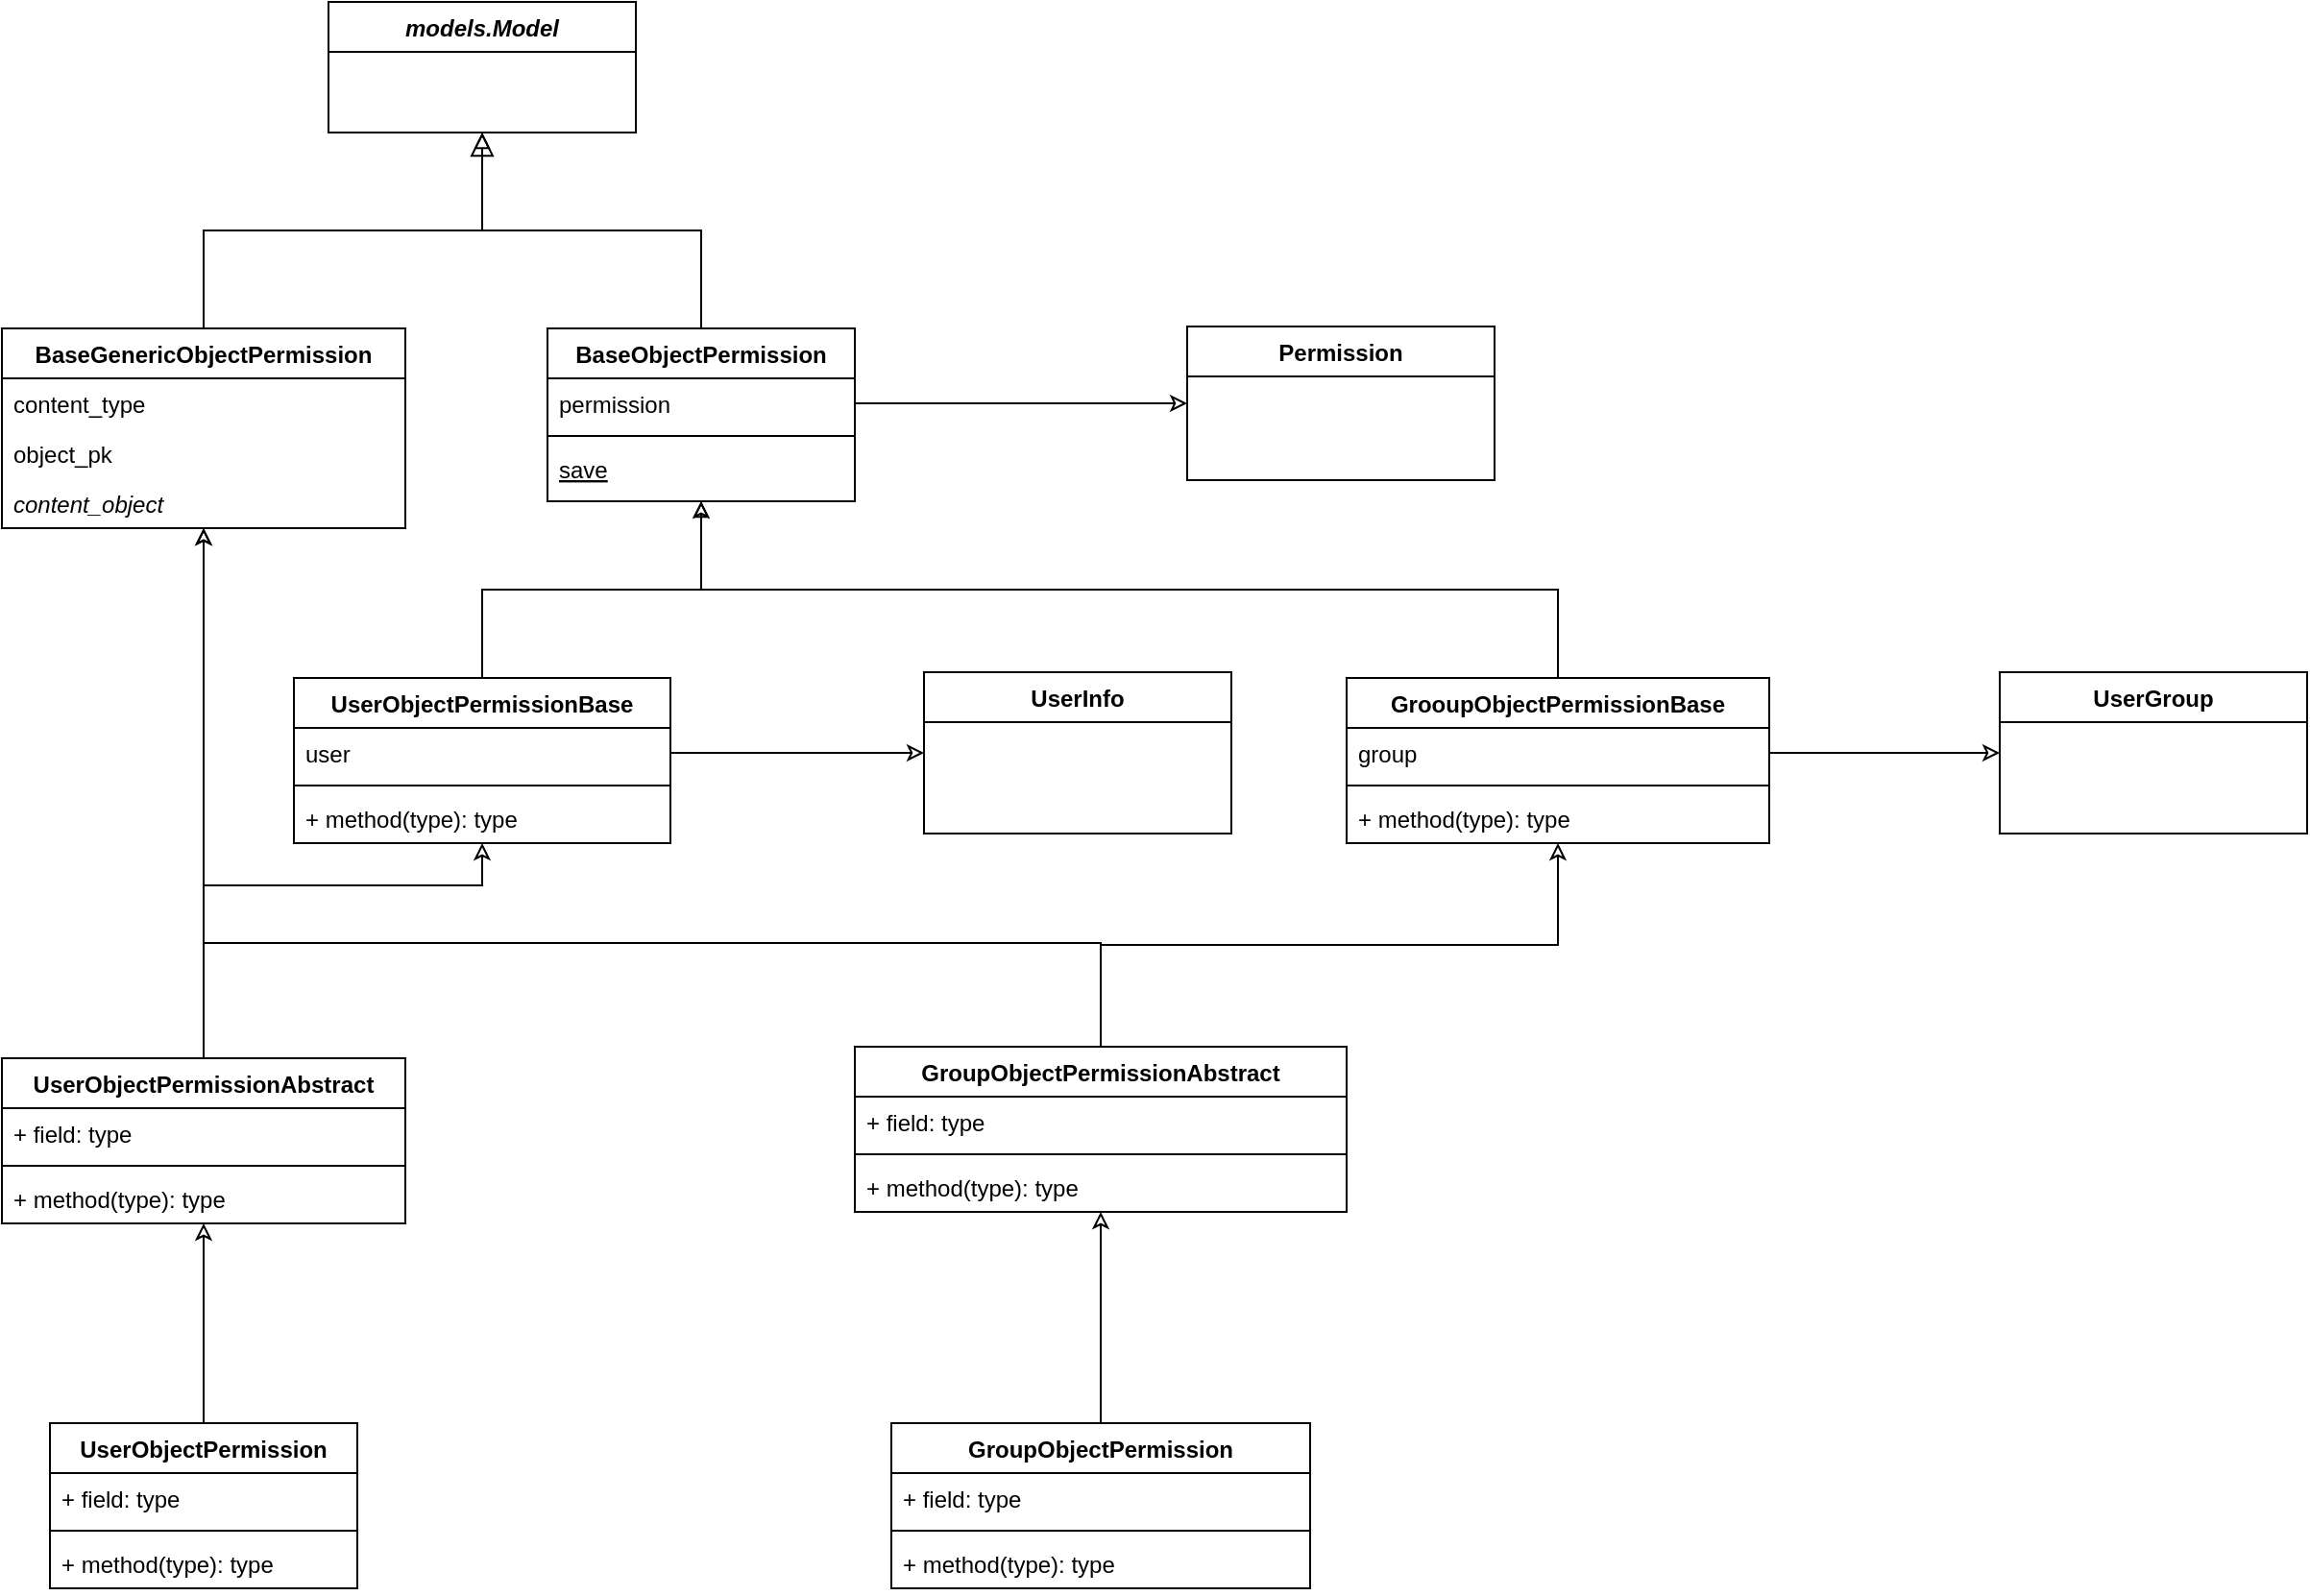 <mxfile version="14.6.1" type="github">
  <diagram id="C5RBs43oDa-KdzZeNtuy" name="Page-1">
    <mxGraphModel dx="1165" dy="645" grid="1" gridSize="10" guides="1" tooltips="1" connect="1" arrows="1" fold="1" page="1" pageScale="1" pageWidth="827" pageHeight="1169" math="0" shadow="0">
      <root>
        <mxCell id="WIyWlLk6GJQsqaUBKTNV-0" />
        <mxCell id="WIyWlLk6GJQsqaUBKTNV-1" parent="WIyWlLk6GJQsqaUBKTNV-0" />
        <mxCell id="zkfFHV4jXpPFQw0GAbJ--0" value="models.Model" style="swimlane;fontStyle=3;align=center;verticalAlign=top;childLayout=stackLayout;horizontal=1;startSize=26;horizontalStack=0;resizeParent=1;resizeLast=0;collapsible=1;marginBottom=0;rounded=0;shadow=0;strokeWidth=1;" parent="WIyWlLk6GJQsqaUBKTNV-1" vertex="1">
          <mxGeometry x="220" y="190" width="160" height="68" as="geometry">
            <mxRectangle x="230" y="140" width="160" height="26" as="alternateBounds" />
          </mxGeometry>
        </mxCell>
        <mxCell id="zkfFHV4jXpPFQw0GAbJ--6" value="BaseObjectPermission" style="swimlane;fontStyle=1;align=center;verticalAlign=top;childLayout=stackLayout;horizontal=1;startSize=26;horizontalStack=0;resizeParent=1;resizeLast=0;collapsible=1;marginBottom=0;rounded=0;shadow=0;strokeWidth=1;labelBackgroundColor=none;" parent="WIyWlLk6GJQsqaUBKTNV-1" vertex="1">
          <mxGeometry x="334" y="360" width="160" height="90" as="geometry">
            <mxRectangle x="130" y="380" width="160" height="26" as="alternateBounds" />
          </mxGeometry>
        </mxCell>
        <mxCell id="zkfFHV4jXpPFQw0GAbJ--7" value="permission" style="text;align=left;verticalAlign=top;spacingLeft=4;spacingRight=4;overflow=hidden;rotatable=0;points=[[0,0.5],[1,0.5]];portConstraint=eastwest;" parent="zkfFHV4jXpPFQw0GAbJ--6" vertex="1">
          <mxGeometry y="26" width="160" height="26" as="geometry" />
        </mxCell>
        <mxCell id="zkfFHV4jXpPFQw0GAbJ--9" value="" style="line;html=1;strokeWidth=1;align=left;verticalAlign=middle;spacingTop=-1;spacingLeft=3;spacingRight=3;rotatable=0;labelPosition=right;points=[];portConstraint=eastwest;" parent="zkfFHV4jXpPFQw0GAbJ--6" vertex="1">
          <mxGeometry y="52" width="160" height="8" as="geometry" />
        </mxCell>
        <mxCell id="zkfFHV4jXpPFQw0GAbJ--10" value="save" style="text;align=left;verticalAlign=top;spacingLeft=4;spacingRight=4;overflow=hidden;rotatable=0;points=[[0,0.5],[1,0.5]];portConstraint=eastwest;fontStyle=4" parent="zkfFHV4jXpPFQw0GAbJ--6" vertex="1">
          <mxGeometry y="60" width="160" height="26" as="geometry" />
        </mxCell>
        <mxCell id="zkfFHV4jXpPFQw0GAbJ--12" value="" style="endArrow=block;endSize=10;endFill=0;shadow=0;strokeWidth=1;rounded=0;edgeStyle=elbowEdgeStyle;elbow=vertical;" parent="WIyWlLk6GJQsqaUBKTNV-1" source="zkfFHV4jXpPFQw0GAbJ--6" target="zkfFHV4jXpPFQw0GAbJ--0" edge="1">
          <mxGeometry width="160" relative="1" as="geometry">
            <mxPoint x="200" y="203" as="sourcePoint" />
            <mxPoint x="200" y="203" as="targetPoint" />
          </mxGeometry>
        </mxCell>
        <mxCell id="xlyvP99gVt1MmRg6T-Zr-0" value="Permission" style="swimlane;fontStyle=1;align=center;verticalAlign=top;childLayout=stackLayout;horizontal=1;startSize=26;horizontalStack=0;resizeParent=1;resizeParentMax=0;resizeLast=0;collapsible=1;marginBottom=0;labelBackgroundColor=none;" vertex="1" parent="WIyWlLk6GJQsqaUBKTNV-1">
          <mxGeometry x="667" y="359" width="160" height="80" as="geometry" />
        </mxCell>
        <mxCell id="xlyvP99gVt1MmRg6T-Zr-4" style="edgeStyle=orthogonalEdgeStyle;rounded=0;orthogonalLoop=1;jettySize=auto;html=1;endArrow=classic;endFill=0;entryX=0;entryY=0.5;entryDx=0;entryDy=0;" edge="1" parent="WIyWlLk6GJQsqaUBKTNV-1" source="zkfFHV4jXpPFQw0GAbJ--7" target="xlyvP99gVt1MmRg6T-Zr-0">
          <mxGeometry relative="1" as="geometry">
            <mxPoint x="690" y="399" as="targetPoint" />
          </mxGeometry>
        </mxCell>
        <mxCell id="xlyvP99gVt1MmRg6T-Zr-9" style="edgeStyle=orthogonalEdgeStyle;rounded=0;orthogonalLoop=1;jettySize=auto;html=1;startArrow=none;startFill=0;endArrow=block;endFill=0;" edge="1" parent="WIyWlLk6GJQsqaUBKTNV-1" source="xlyvP99gVt1MmRg6T-Zr-5" target="zkfFHV4jXpPFQw0GAbJ--0">
          <mxGeometry relative="1" as="geometry" />
        </mxCell>
        <mxCell id="xlyvP99gVt1MmRg6T-Zr-5" value="BaseGenericObjectPermission" style="swimlane;fontStyle=1;align=center;verticalAlign=top;childLayout=stackLayout;horizontal=1;startSize=26;horizontalStack=0;resizeParent=1;resizeParentMax=0;resizeLast=0;collapsible=1;marginBottom=0;labelBackgroundColor=none;" vertex="1" parent="WIyWlLk6GJQsqaUBKTNV-1">
          <mxGeometry x="50" y="360" width="210" height="104" as="geometry" />
        </mxCell>
        <mxCell id="xlyvP99gVt1MmRg6T-Zr-10" value="content_type" style="text;strokeColor=none;fillColor=none;align=left;verticalAlign=top;spacingLeft=4;spacingRight=4;overflow=hidden;rotatable=0;points=[[0,0.5],[1,0.5]];portConstraint=eastwest;" vertex="1" parent="xlyvP99gVt1MmRg6T-Zr-5">
          <mxGeometry y="26" width="210" height="26" as="geometry" />
        </mxCell>
        <mxCell id="xlyvP99gVt1MmRg6T-Zr-16" value="object_pk" style="text;strokeColor=none;fillColor=none;align=left;verticalAlign=top;spacingLeft=4;spacingRight=4;overflow=hidden;rotatable=0;points=[[0,0.5],[1,0.5]];portConstraint=eastwest;" vertex="1" parent="xlyvP99gVt1MmRg6T-Zr-5">
          <mxGeometry y="52" width="210" height="26" as="geometry" />
        </mxCell>
        <mxCell id="xlyvP99gVt1MmRg6T-Zr-6" value="content_object" style="text;strokeColor=none;fillColor=none;align=left;verticalAlign=top;spacingLeft=4;spacingRight=4;overflow=hidden;rotatable=0;points=[[0,0.5],[1,0.5]];portConstraint=eastwest;fontStyle=2" vertex="1" parent="xlyvP99gVt1MmRg6T-Zr-5">
          <mxGeometry y="78" width="210" height="26" as="geometry" />
        </mxCell>
        <mxCell id="xlyvP99gVt1MmRg6T-Zr-21" style="edgeStyle=orthogonalEdgeStyle;rounded=0;orthogonalLoop=1;jettySize=auto;html=1;startArrow=none;startFill=0;endArrow=block;endFill=0;" edge="1" parent="WIyWlLk6GJQsqaUBKTNV-1" source="xlyvP99gVt1MmRg6T-Zr-17" target="zkfFHV4jXpPFQw0GAbJ--6">
          <mxGeometry relative="1" as="geometry" />
        </mxCell>
        <mxCell id="xlyvP99gVt1MmRg6T-Zr-17" value="UserObjectPermissionBase" style="swimlane;fontStyle=1;align=center;verticalAlign=top;childLayout=stackLayout;horizontal=1;startSize=26;horizontalStack=0;resizeParent=1;resizeParentMax=0;resizeLast=0;collapsible=1;marginBottom=0;labelBackgroundColor=none;" vertex="1" parent="WIyWlLk6GJQsqaUBKTNV-1">
          <mxGeometry x="202" y="542" width="196" height="86" as="geometry" />
        </mxCell>
        <mxCell id="xlyvP99gVt1MmRg6T-Zr-18" value="user" style="text;strokeColor=none;fillColor=none;align=left;verticalAlign=top;spacingLeft=4;spacingRight=4;overflow=hidden;rotatable=0;points=[[0,0.5],[1,0.5]];portConstraint=eastwest;" vertex="1" parent="xlyvP99gVt1MmRg6T-Zr-17">
          <mxGeometry y="26" width="196" height="26" as="geometry" />
        </mxCell>
        <mxCell id="xlyvP99gVt1MmRg6T-Zr-19" value="" style="line;strokeWidth=1;fillColor=none;align=left;verticalAlign=middle;spacingTop=-1;spacingLeft=3;spacingRight=3;rotatable=0;labelPosition=right;points=[];portConstraint=eastwest;" vertex="1" parent="xlyvP99gVt1MmRg6T-Zr-17">
          <mxGeometry y="52" width="196" height="8" as="geometry" />
        </mxCell>
        <mxCell id="xlyvP99gVt1MmRg6T-Zr-20" value="+ method(type): type" style="text;strokeColor=none;fillColor=none;align=left;verticalAlign=top;spacingLeft=4;spacingRight=4;overflow=hidden;rotatable=0;points=[[0,0.5],[1,0.5]];portConstraint=eastwest;" vertex="1" parent="xlyvP99gVt1MmRg6T-Zr-17">
          <mxGeometry y="60" width="196" height="26" as="geometry" />
        </mxCell>
        <mxCell id="xlyvP99gVt1MmRg6T-Zr-23" value="UserInfo" style="swimlane;fontStyle=1;align=center;verticalAlign=top;childLayout=stackLayout;horizontal=1;startSize=26;horizontalStack=0;resizeParent=1;resizeParentMax=0;resizeLast=0;collapsible=1;marginBottom=0;labelBackgroundColor=none;" vertex="1" parent="WIyWlLk6GJQsqaUBKTNV-1">
          <mxGeometry x="530" y="539" width="160" height="84" as="geometry" />
        </mxCell>
        <mxCell id="xlyvP99gVt1MmRg6T-Zr-27" style="edgeStyle=orthogonalEdgeStyle;rounded=0;orthogonalLoop=1;jettySize=auto;html=1;entryX=0;entryY=0.5;entryDx=0;entryDy=0;startArrow=none;startFill=0;endArrow=classic;endFill=0;" edge="1" parent="WIyWlLk6GJQsqaUBKTNV-1" source="xlyvP99gVt1MmRg6T-Zr-18" target="xlyvP99gVt1MmRg6T-Zr-23">
          <mxGeometry relative="1" as="geometry" />
        </mxCell>
        <mxCell id="xlyvP99gVt1MmRg6T-Zr-32" style="edgeStyle=orthogonalEdgeStyle;rounded=0;orthogonalLoop=1;jettySize=auto;html=1;startArrow=none;startFill=0;endArrow=classic;endFill=0;" edge="1" parent="WIyWlLk6GJQsqaUBKTNV-1" source="xlyvP99gVt1MmRg6T-Zr-28" target="xlyvP99gVt1MmRg6T-Zr-17">
          <mxGeometry relative="1" as="geometry">
            <Array as="points">
              <mxPoint x="155" y="650" />
              <mxPoint x="300" y="650" />
            </Array>
          </mxGeometry>
        </mxCell>
        <mxCell id="xlyvP99gVt1MmRg6T-Zr-33" style="edgeStyle=orthogonalEdgeStyle;rounded=0;orthogonalLoop=1;jettySize=auto;html=1;startArrow=none;startFill=0;endArrow=classic;endFill=0;" edge="1" parent="WIyWlLk6GJQsqaUBKTNV-1" source="xlyvP99gVt1MmRg6T-Zr-28" target="xlyvP99gVt1MmRg6T-Zr-5">
          <mxGeometry relative="1" as="geometry" />
        </mxCell>
        <mxCell id="xlyvP99gVt1MmRg6T-Zr-28" value="UserObjectPermissionAbstract" style="swimlane;fontStyle=1;align=center;verticalAlign=top;childLayout=stackLayout;horizontal=1;startSize=26;horizontalStack=0;resizeParent=1;resizeParentMax=0;resizeLast=0;collapsible=1;marginBottom=0;labelBackgroundColor=none;" vertex="1" parent="WIyWlLk6GJQsqaUBKTNV-1">
          <mxGeometry x="50" y="740" width="210" height="86" as="geometry" />
        </mxCell>
        <mxCell id="xlyvP99gVt1MmRg6T-Zr-29" value="+ field: type" style="text;strokeColor=none;fillColor=none;align=left;verticalAlign=top;spacingLeft=4;spacingRight=4;overflow=hidden;rotatable=0;points=[[0,0.5],[1,0.5]];portConstraint=eastwest;" vertex="1" parent="xlyvP99gVt1MmRg6T-Zr-28">
          <mxGeometry y="26" width="210" height="26" as="geometry" />
        </mxCell>
        <mxCell id="xlyvP99gVt1MmRg6T-Zr-30" value="" style="line;strokeWidth=1;fillColor=none;align=left;verticalAlign=middle;spacingTop=-1;spacingLeft=3;spacingRight=3;rotatable=0;labelPosition=right;points=[];portConstraint=eastwest;" vertex="1" parent="xlyvP99gVt1MmRg6T-Zr-28">
          <mxGeometry y="52" width="210" height="8" as="geometry" />
        </mxCell>
        <mxCell id="xlyvP99gVt1MmRg6T-Zr-31" value="+ method(type): type" style="text;strokeColor=none;fillColor=none;align=left;verticalAlign=top;spacingLeft=4;spacingRight=4;overflow=hidden;rotatable=0;points=[[0,0.5],[1,0.5]];portConstraint=eastwest;" vertex="1" parent="xlyvP99gVt1MmRg6T-Zr-28">
          <mxGeometry y="60" width="210" height="26" as="geometry" />
        </mxCell>
        <mxCell id="xlyvP99gVt1MmRg6T-Zr-38" style="edgeStyle=orthogonalEdgeStyle;rounded=0;orthogonalLoop=1;jettySize=auto;html=1;startArrow=none;startFill=0;endArrow=classic;endFill=0;" edge="1" parent="WIyWlLk6GJQsqaUBKTNV-1" source="xlyvP99gVt1MmRg6T-Zr-34" target="xlyvP99gVt1MmRg6T-Zr-28">
          <mxGeometry relative="1" as="geometry" />
        </mxCell>
        <mxCell id="xlyvP99gVt1MmRg6T-Zr-34" value="UserObjectPermission" style="swimlane;fontStyle=1;align=center;verticalAlign=top;childLayout=stackLayout;horizontal=1;startSize=26;horizontalStack=0;resizeParent=1;resizeParentMax=0;resizeLast=0;collapsible=1;marginBottom=0;labelBackgroundColor=none;" vertex="1" parent="WIyWlLk6GJQsqaUBKTNV-1">
          <mxGeometry x="75" y="930" width="160" height="86" as="geometry" />
        </mxCell>
        <mxCell id="xlyvP99gVt1MmRg6T-Zr-35" value="+ field: type" style="text;strokeColor=none;fillColor=none;align=left;verticalAlign=top;spacingLeft=4;spacingRight=4;overflow=hidden;rotatable=0;points=[[0,0.5],[1,0.5]];portConstraint=eastwest;" vertex="1" parent="xlyvP99gVt1MmRg6T-Zr-34">
          <mxGeometry y="26" width="160" height="26" as="geometry" />
        </mxCell>
        <mxCell id="xlyvP99gVt1MmRg6T-Zr-36" value="" style="line;strokeWidth=1;fillColor=none;align=left;verticalAlign=middle;spacingTop=-1;spacingLeft=3;spacingRight=3;rotatable=0;labelPosition=right;points=[];portConstraint=eastwest;" vertex="1" parent="xlyvP99gVt1MmRg6T-Zr-34">
          <mxGeometry y="52" width="160" height="8" as="geometry" />
        </mxCell>
        <mxCell id="xlyvP99gVt1MmRg6T-Zr-37" value="+ method(type): type" style="text;strokeColor=none;fillColor=none;align=left;verticalAlign=top;spacingLeft=4;spacingRight=4;overflow=hidden;rotatable=0;points=[[0,0.5],[1,0.5]];portConstraint=eastwest;" vertex="1" parent="xlyvP99gVt1MmRg6T-Zr-34">
          <mxGeometry y="60" width="160" height="26" as="geometry" />
        </mxCell>
        <mxCell id="xlyvP99gVt1MmRg6T-Zr-43" style="edgeStyle=orthogonalEdgeStyle;rounded=0;orthogonalLoop=1;jettySize=auto;html=1;startArrow=none;startFill=0;endArrow=classic;endFill=0;exitX=0.5;exitY=0;exitDx=0;exitDy=0;" edge="1" parent="WIyWlLk6GJQsqaUBKTNV-1" source="xlyvP99gVt1MmRg6T-Zr-39" target="zkfFHV4jXpPFQw0GAbJ--6">
          <mxGeometry relative="1" as="geometry" />
        </mxCell>
        <mxCell id="xlyvP99gVt1MmRg6T-Zr-39" value="GrooupObjectPermissionBase" style="swimlane;fontStyle=1;align=center;verticalAlign=top;childLayout=stackLayout;horizontal=1;startSize=26;horizontalStack=0;resizeParent=1;resizeParentMax=0;resizeLast=0;collapsible=1;marginBottom=0;labelBackgroundColor=none;" vertex="1" parent="WIyWlLk6GJQsqaUBKTNV-1">
          <mxGeometry x="750" y="542" width="220" height="86" as="geometry" />
        </mxCell>
        <mxCell id="xlyvP99gVt1MmRg6T-Zr-40" value="group" style="text;strokeColor=none;fillColor=none;align=left;verticalAlign=top;spacingLeft=4;spacingRight=4;overflow=hidden;rotatable=0;points=[[0,0.5],[1,0.5]];portConstraint=eastwest;" vertex="1" parent="xlyvP99gVt1MmRg6T-Zr-39">
          <mxGeometry y="26" width="220" height="26" as="geometry" />
        </mxCell>
        <mxCell id="xlyvP99gVt1MmRg6T-Zr-41" value="" style="line;strokeWidth=1;fillColor=none;align=left;verticalAlign=middle;spacingTop=-1;spacingLeft=3;spacingRight=3;rotatable=0;labelPosition=right;points=[];portConstraint=eastwest;" vertex="1" parent="xlyvP99gVt1MmRg6T-Zr-39">
          <mxGeometry y="52" width="220" height="8" as="geometry" />
        </mxCell>
        <mxCell id="xlyvP99gVt1MmRg6T-Zr-42" value="+ method(type): type" style="text;strokeColor=none;fillColor=none;align=left;verticalAlign=top;spacingLeft=4;spacingRight=4;overflow=hidden;rotatable=0;points=[[0,0.5],[1,0.5]];portConstraint=eastwest;" vertex="1" parent="xlyvP99gVt1MmRg6T-Zr-39">
          <mxGeometry y="60" width="220" height="26" as="geometry" />
        </mxCell>
        <mxCell id="xlyvP99gVt1MmRg6T-Zr-48" style="edgeStyle=orthogonalEdgeStyle;rounded=0;orthogonalLoop=1;jettySize=auto;html=1;startArrow=none;startFill=0;endArrow=classic;endFill=0;" edge="1" parent="WIyWlLk6GJQsqaUBKTNV-1" source="xlyvP99gVt1MmRg6T-Zr-44" target="xlyvP99gVt1MmRg6T-Zr-39">
          <mxGeometry relative="1" as="geometry" />
        </mxCell>
        <mxCell id="xlyvP99gVt1MmRg6T-Zr-49" style="edgeStyle=orthogonalEdgeStyle;rounded=0;orthogonalLoop=1;jettySize=auto;html=1;startArrow=none;startFill=0;endArrow=classic;endFill=0;exitX=0.5;exitY=0;exitDx=0;exitDy=0;" edge="1" parent="WIyWlLk6GJQsqaUBKTNV-1" source="xlyvP99gVt1MmRg6T-Zr-44" target="xlyvP99gVt1MmRg6T-Zr-5">
          <mxGeometry relative="1" as="geometry">
            <Array as="points">
              <mxPoint x="622" y="680" />
              <mxPoint x="155" y="680" />
            </Array>
          </mxGeometry>
        </mxCell>
        <mxCell id="xlyvP99gVt1MmRg6T-Zr-44" value="GroupObjectPermissionAbstract" style="swimlane;fontStyle=1;align=center;verticalAlign=top;childLayout=stackLayout;horizontal=1;startSize=26;horizontalStack=0;resizeParent=1;resizeParentMax=0;resizeLast=0;collapsible=1;marginBottom=0;labelBackgroundColor=none;" vertex="1" parent="WIyWlLk6GJQsqaUBKTNV-1">
          <mxGeometry x="494" y="734" width="256" height="86" as="geometry" />
        </mxCell>
        <mxCell id="xlyvP99gVt1MmRg6T-Zr-45" value="+ field: type" style="text;strokeColor=none;fillColor=none;align=left;verticalAlign=top;spacingLeft=4;spacingRight=4;overflow=hidden;rotatable=0;points=[[0,0.5],[1,0.5]];portConstraint=eastwest;" vertex="1" parent="xlyvP99gVt1MmRg6T-Zr-44">
          <mxGeometry y="26" width="256" height="26" as="geometry" />
        </mxCell>
        <mxCell id="xlyvP99gVt1MmRg6T-Zr-46" value="" style="line;strokeWidth=1;fillColor=none;align=left;verticalAlign=middle;spacingTop=-1;spacingLeft=3;spacingRight=3;rotatable=0;labelPosition=right;points=[];portConstraint=eastwest;" vertex="1" parent="xlyvP99gVt1MmRg6T-Zr-44">
          <mxGeometry y="52" width="256" height="8" as="geometry" />
        </mxCell>
        <mxCell id="xlyvP99gVt1MmRg6T-Zr-47" value="+ method(type): type" style="text;strokeColor=none;fillColor=none;align=left;verticalAlign=top;spacingLeft=4;spacingRight=4;overflow=hidden;rotatable=0;points=[[0,0.5],[1,0.5]];portConstraint=eastwest;" vertex="1" parent="xlyvP99gVt1MmRg6T-Zr-44">
          <mxGeometry y="60" width="256" height="26" as="geometry" />
        </mxCell>
        <mxCell id="xlyvP99gVt1MmRg6T-Zr-54" style="edgeStyle=orthogonalEdgeStyle;rounded=0;orthogonalLoop=1;jettySize=auto;html=1;startArrow=none;startFill=0;endArrow=classic;endFill=0;" edge="1" parent="WIyWlLk6GJQsqaUBKTNV-1" source="xlyvP99gVt1MmRg6T-Zr-50" target="xlyvP99gVt1MmRg6T-Zr-44">
          <mxGeometry relative="1" as="geometry" />
        </mxCell>
        <mxCell id="xlyvP99gVt1MmRg6T-Zr-50" value="GroupObjectPermission" style="swimlane;fontStyle=1;align=center;verticalAlign=top;childLayout=stackLayout;horizontal=1;startSize=26;horizontalStack=0;resizeParent=1;resizeParentMax=0;resizeLast=0;collapsible=1;marginBottom=0;labelBackgroundColor=none;" vertex="1" parent="WIyWlLk6GJQsqaUBKTNV-1">
          <mxGeometry x="513" y="930" width="218" height="86" as="geometry" />
        </mxCell>
        <mxCell id="xlyvP99gVt1MmRg6T-Zr-51" value="+ field: type" style="text;strokeColor=none;fillColor=none;align=left;verticalAlign=top;spacingLeft=4;spacingRight=4;overflow=hidden;rotatable=0;points=[[0,0.5],[1,0.5]];portConstraint=eastwest;" vertex="1" parent="xlyvP99gVt1MmRg6T-Zr-50">
          <mxGeometry y="26" width="218" height="26" as="geometry" />
        </mxCell>
        <mxCell id="xlyvP99gVt1MmRg6T-Zr-52" value="" style="line;strokeWidth=1;fillColor=none;align=left;verticalAlign=middle;spacingTop=-1;spacingLeft=3;spacingRight=3;rotatable=0;labelPosition=right;points=[];portConstraint=eastwest;" vertex="1" parent="xlyvP99gVt1MmRg6T-Zr-50">
          <mxGeometry y="52" width="218" height="8" as="geometry" />
        </mxCell>
        <mxCell id="xlyvP99gVt1MmRg6T-Zr-53" value="+ method(type): type" style="text;strokeColor=none;fillColor=none;align=left;verticalAlign=top;spacingLeft=4;spacingRight=4;overflow=hidden;rotatable=0;points=[[0,0.5],[1,0.5]];portConstraint=eastwest;" vertex="1" parent="xlyvP99gVt1MmRg6T-Zr-50">
          <mxGeometry y="60" width="218" height="26" as="geometry" />
        </mxCell>
        <mxCell id="xlyvP99gVt1MmRg6T-Zr-55" value="UserGroup" style="swimlane;fontStyle=1;align=center;verticalAlign=top;childLayout=stackLayout;horizontal=1;startSize=26;horizontalStack=0;resizeParent=1;resizeParentMax=0;resizeLast=0;collapsible=1;marginBottom=0;labelBackgroundColor=none;" vertex="1" parent="WIyWlLk6GJQsqaUBKTNV-1">
          <mxGeometry x="1090" y="539" width="160" height="84" as="geometry" />
        </mxCell>
        <mxCell id="xlyvP99gVt1MmRg6T-Zr-56" style="edgeStyle=orthogonalEdgeStyle;rounded=0;orthogonalLoop=1;jettySize=auto;html=1;entryX=0;entryY=0.5;entryDx=0;entryDy=0;startArrow=none;startFill=0;endArrow=classic;endFill=0;" edge="1" parent="WIyWlLk6GJQsqaUBKTNV-1" source="xlyvP99gVt1MmRg6T-Zr-40" target="xlyvP99gVt1MmRg6T-Zr-55">
          <mxGeometry relative="1" as="geometry" />
        </mxCell>
      </root>
    </mxGraphModel>
  </diagram>
</mxfile>
